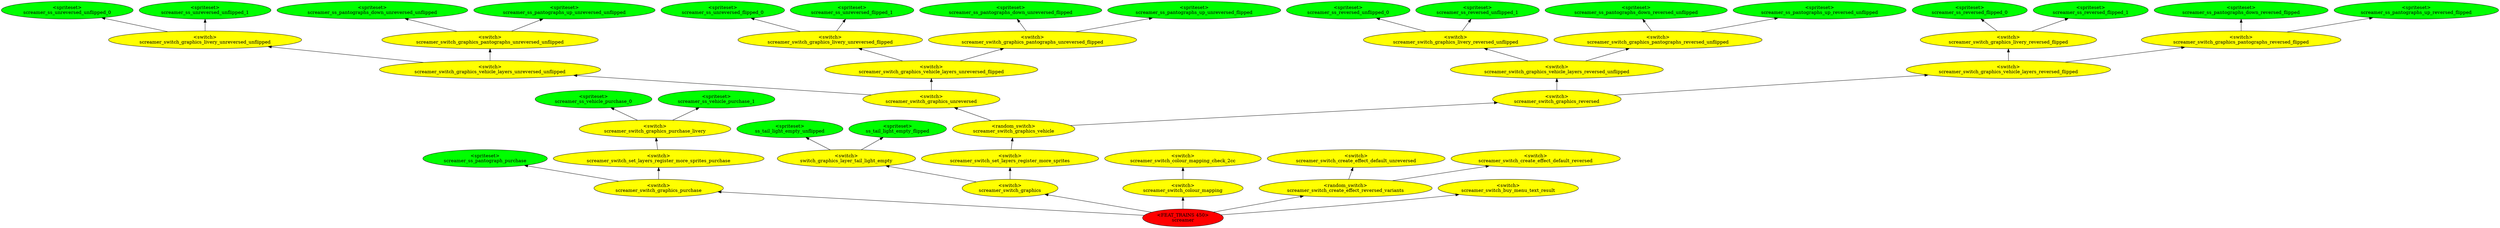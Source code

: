 digraph {
rankdir="BT"
ss_tail_light_empty_unflipped [fillcolor=green style="filled" label="<spriteset>\nss_tail_light_empty_unflipped"]
ss_tail_light_empty_flipped [fillcolor=green style="filled" label="<spriteset>\nss_tail_light_empty_flipped"]
switch_graphics_layer_tail_light_empty [fillcolor=yellow style="filled" label="<switch>\nswitch_graphics_layer_tail_light_empty"]
screamer_ss_unreversed_unflipped_0 [fillcolor=green style="filled" label="<spriteset>\nscreamer_ss_unreversed_unflipped_0"]
screamer_ss_unreversed_unflipped_1 [fillcolor=green style="filled" label="<spriteset>\nscreamer_ss_unreversed_unflipped_1"]
screamer_switch_graphics_livery_unreversed_unflipped [fillcolor=yellow style="filled" label="<switch>\nscreamer_switch_graphics_livery_unreversed_unflipped"]
screamer_ss_pantographs_down_unreversed_unflipped [fillcolor=green style="filled" label="<spriteset>\nscreamer_ss_pantographs_down_unreversed_unflipped"]
screamer_ss_pantographs_up_unreversed_unflipped [fillcolor=green style="filled" label="<spriteset>\nscreamer_ss_pantographs_up_unreversed_unflipped"]
screamer_switch_graphics_pantographs_unreversed_unflipped [fillcolor=yellow style="filled" label="<switch>\nscreamer_switch_graphics_pantographs_unreversed_unflipped"]
screamer_switch_graphics_vehicle_layers_unreversed_unflipped [fillcolor=yellow style="filled" label="<switch>\nscreamer_switch_graphics_vehicle_layers_unreversed_unflipped"]
screamer_ss_unreversed_flipped_0 [fillcolor=green style="filled" label="<spriteset>\nscreamer_ss_unreversed_flipped_0"]
screamer_ss_unreversed_flipped_1 [fillcolor=green style="filled" label="<spriteset>\nscreamer_ss_unreversed_flipped_1"]
screamer_switch_graphics_livery_unreversed_flipped [fillcolor=yellow style="filled" label="<switch>\nscreamer_switch_graphics_livery_unreversed_flipped"]
screamer_ss_pantographs_down_unreversed_flipped [fillcolor=green style="filled" label="<spriteset>\nscreamer_ss_pantographs_down_unreversed_flipped"]
screamer_ss_pantographs_up_unreversed_flipped [fillcolor=green style="filled" label="<spriteset>\nscreamer_ss_pantographs_up_unreversed_flipped"]
screamer_switch_graphics_pantographs_unreversed_flipped [fillcolor=yellow style="filled" label="<switch>\nscreamer_switch_graphics_pantographs_unreversed_flipped"]
screamer_switch_graphics_vehicle_layers_unreversed_flipped [fillcolor=yellow style="filled" label="<switch>\nscreamer_switch_graphics_vehicle_layers_unreversed_flipped"]
screamer_switch_graphics_unreversed [fillcolor=yellow style="filled" label="<switch>\nscreamer_switch_graphics_unreversed"]
screamer_ss_reversed_unflipped_0 [fillcolor=green style="filled" label="<spriteset>\nscreamer_ss_reversed_unflipped_0"]
screamer_ss_reversed_unflipped_1 [fillcolor=green style="filled" label="<spriteset>\nscreamer_ss_reversed_unflipped_1"]
screamer_switch_graphics_livery_reversed_unflipped [fillcolor=yellow style="filled" label="<switch>\nscreamer_switch_graphics_livery_reversed_unflipped"]
screamer_ss_pantographs_down_reversed_unflipped [fillcolor=green style="filled" label="<spriteset>\nscreamer_ss_pantographs_down_reversed_unflipped"]
screamer_ss_pantographs_up_reversed_unflipped [fillcolor=green style="filled" label="<spriteset>\nscreamer_ss_pantographs_up_reversed_unflipped"]
screamer_switch_graphics_pantographs_reversed_unflipped [fillcolor=yellow style="filled" label="<switch>\nscreamer_switch_graphics_pantographs_reversed_unflipped"]
screamer_switch_graphics_vehicle_layers_reversed_unflipped [fillcolor=yellow style="filled" label="<switch>\nscreamer_switch_graphics_vehicle_layers_reversed_unflipped"]
screamer_ss_reversed_flipped_0 [fillcolor=green style="filled" label="<spriteset>\nscreamer_ss_reversed_flipped_0"]
screamer_ss_reversed_flipped_1 [fillcolor=green style="filled" label="<spriteset>\nscreamer_ss_reversed_flipped_1"]
screamer_switch_graphics_livery_reversed_flipped [fillcolor=yellow style="filled" label="<switch>\nscreamer_switch_graphics_livery_reversed_flipped"]
screamer_ss_pantographs_down_reversed_flipped [fillcolor=green style="filled" label="<spriteset>\nscreamer_ss_pantographs_down_reversed_flipped"]
screamer_ss_pantographs_up_reversed_flipped [fillcolor=green style="filled" label="<spriteset>\nscreamer_ss_pantographs_up_reversed_flipped"]
screamer_switch_graphics_pantographs_reversed_flipped [fillcolor=yellow style="filled" label="<switch>\nscreamer_switch_graphics_pantographs_reversed_flipped"]
screamer_switch_graphics_vehicle_layers_reversed_flipped [fillcolor=yellow style="filled" label="<switch>\nscreamer_switch_graphics_vehicle_layers_reversed_flipped"]
screamer_switch_graphics_reversed [fillcolor=yellow style="filled" label="<switch>\nscreamer_switch_graphics_reversed"]
screamer_switch_graphics_vehicle [fillcolor=yellow style="filled" label="<random_switch>\nscreamer_switch_graphics_vehicle"]
screamer_ss_vehicle_purchase_0 [fillcolor=green style="filled" label="<spriteset>\nscreamer_ss_vehicle_purchase_0"]
screamer_ss_vehicle_purchase_1 [fillcolor=green style="filled" label="<spriteset>\nscreamer_ss_vehicle_purchase_1"]
screamer_switch_graphics_purchase_livery [fillcolor=yellow style="filled" label="<switch>\nscreamer_switch_graphics_purchase_livery"]
screamer_ss_pantograph_purchase [fillcolor=green style="filled" label="<spriteset>\nscreamer_ss_pantograph_purchase"]
screamer_switch_set_layers_register_more_sprites_purchase [fillcolor=yellow style="filled" label="<switch>\nscreamer_switch_set_layers_register_more_sprites_purchase"]
screamer_switch_graphics_purchase [fillcolor=yellow style="filled" label="<switch>\nscreamer_switch_graphics_purchase"]
screamer_switch_set_layers_register_more_sprites [fillcolor=yellow style="filled" label="<switch>\nscreamer_switch_set_layers_register_more_sprites"]
screamer_switch_graphics [fillcolor=yellow style="filled" label="<switch>\nscreamer_switch_graphics"]
screamer_switch_colour_mapping_check_2cc [fillcolor=yellow style="filled" label="<switch>\nscreamer_switch_colour_mapping_check_2cc"]
screamer_switch_colour_mapping [fillcolor=yellow style="filled" label="<switch>\nscreamer_switch_colour_mapping"]
screamer_switch_create_effect_default_unreversed [fillcolor=yellow style="filled" label="<switch>\nscreamer_switch_create_effect_default_unreversed"]
screamer_switch_create_effect_default_reversed [fillcolor=yellow style="filled" label="<switch>\nscreamer_switch_create_effect_default_reversed"]
screamer_switch_create_effect_reversed_variants [fillcolor=yellow style="filled" label="<random_switch>\nscreamer_switch_create_effect_reversed_variants"]
screamer_switch_buy_menu_text_result [fillcolor=yellow style="filled" label="<switch>\nscreamer_switch_buy_menu_text_result"]
screamer [fillcolor=red style="filled" label="<FEAT_TRAINS 450>\nscreamer"]
screamer_switch_graphics_unreversed->screamer_switch_graphics_vehicle_layers_unreversed_flipped
screamer_switch_graphics_vehicle->screamer_switch_graphics_unreversed
screamer->screamer_switch_graphics
screamer_switch_graphics_purchase->screamer_ss_pantograph_purchase
screamer_switch_graphics_livery_reversed_flipped->screamer_ss_reversed_flipped_1
screamer_switch_graphics_vehicle_layers_reversed_unflipped->screamer_switch_graphics_pantographs_reversed_unflipped
screamer_switch_graphics_vehicle_layers_unreversed_flipped->screamer_switch_graphics_pantographs_unreversed_flipped
screamer_switch_graphics_vehicle_layers_unreversed_unflipped->screamer_switch_graphics_pantographs_unreversed_unflipped
screamer_switch_graphics_pantographs_unreversed_flipped->screamer_ss_pantographs_up_unreversed_flipped
screamer_switch_graphics_vehicle->screamer_switch_graphics_reversed
screamer_switch_graphics_vehicle_layers_unreversed_unflipped->screamer_switch_graphics_livery_unreversed_unflipped
screamer_switch_colour_mapping->screamer_switch_colour_mapping_check_2cc
screamer->screamer_switch_create_effect_reversed_variants
screamer_switch_graphics_vehicle_layers_reversed_flipped->screamer_switch_graphics_livery_reversed_flipped
screamer_switch_graphics_livery_reversed_unflipped->screamer_ss_reversed_unflipped_1
screamer_switch_graphics_reversed->screamer_switch_graphics_vehicle_layers_reversed_unflipped
switch_graphics_layer_tail_light_empty->ss_tail_light_empty_flipped
screamer->screamer_switch_colour_mapping
screamer_switch_graphics_purchase_livery->screamer_ss_vehicle_purchase_1
screamer_switch_graphics_pantographs_reversed_unflipped->screamer_ss_pantographs_down_reversed_unflipped
screamer_switch_graphics_livery_unreversed_unflipped->screamer_ss_unreversed_unflipped_0
screamer_switch_graphics_purchase_livery->screamer_ss_vehicle_purchase_0
screamer->screamer_switch_buy_menu_text_result
screamer->screamer_switch_graphics_purchase
screamer_switch_graphics_vehicle_layers_reversed_unflipped->screamer_switch_graphics_livery_reversed_unflipped
screamer_switch_graphics_livery_reversed_flipped->screamer_ss_reversed_flipped_0
screamer_switch_graphics_pantographs_unreversed_flipped->screamer_ss_pantographs_down_unreversed_flipped
screamer_switch_create_effect_reversed_variants->screamer_switch_create_effect_default_reversed
screamer_switch_graphics->screamer_switch_set_layers_register_more_sprites
screamer_switch_graphics_vehicle_layers_unreversed_flipped->screamer_switch_graphics_livery_unreversed_flipped
screamer_switch_graphics_pantographs_reversed_flipped->screamer_ss_pantographs_up_reversed_flipped
screamer_switch_graphics_livery_reversed_unflipped->screamer_ss_reversed_unflipped_0
screamer_switch_set_layers_register_more_sprites_purchase->screamer_switch_graphics_purchase_livery
screamer_switch_graphics_livery_unreversed_flipped->screamer_ss_unreversed_flipped_0
screamer_switch_graphics_pantographs_unreversed_unflipped->screamer_ss_pantographs_down_unreversed_unflipped
screamer_switch_graphics->switch_graphics_layer_tail_light_empty
screamer_switch_graphics_livery_unreversed_unflipped->screamer_ss_unreversed_unflipped_1
screamer_switch_graphics_pantographs_reversed_flipped->screamer_ss_pantographs_down_reversed_flipped
screamer_switch_set_layers_register_more_sprites->screamer_switch_graphics_vehicle
switch_graphics_layer_tail_light_empty->ss_tail_light_empty_unflipped
screamer_switch_graphics_unreversed->screamer_switch_graphics_vehicle_layers_unreversed_unflipped
screamer_switch_graphics_pantographs_unreversed_unflipped->screamer_ss_pantographs_up_unreversed_unflipped
screamer_switch_graphics_purchase->screamer_switch_set_layers_register_more_sprites_purchase
screamer_switch_graphics_reversed->screamer_switch_graphics_vehicle_layers_reversed_flipped
screamer_switch_graphics_livery_unreversed_flipped->screamer_ss_unreversed_flipped_1
screamer_switch_graphics_pantographs_reversed_unflipped->screamer_ss_pantographs_up_reversed_unflipped
screamer_switch_graphics_vehicle_layers_reversed_flipped->screamer_switch_graphics_pantographs_reversed_flipped
screamer_switch_create_effect_reversed_variants->screamer_switch_create_effect_default_unreversed
}
